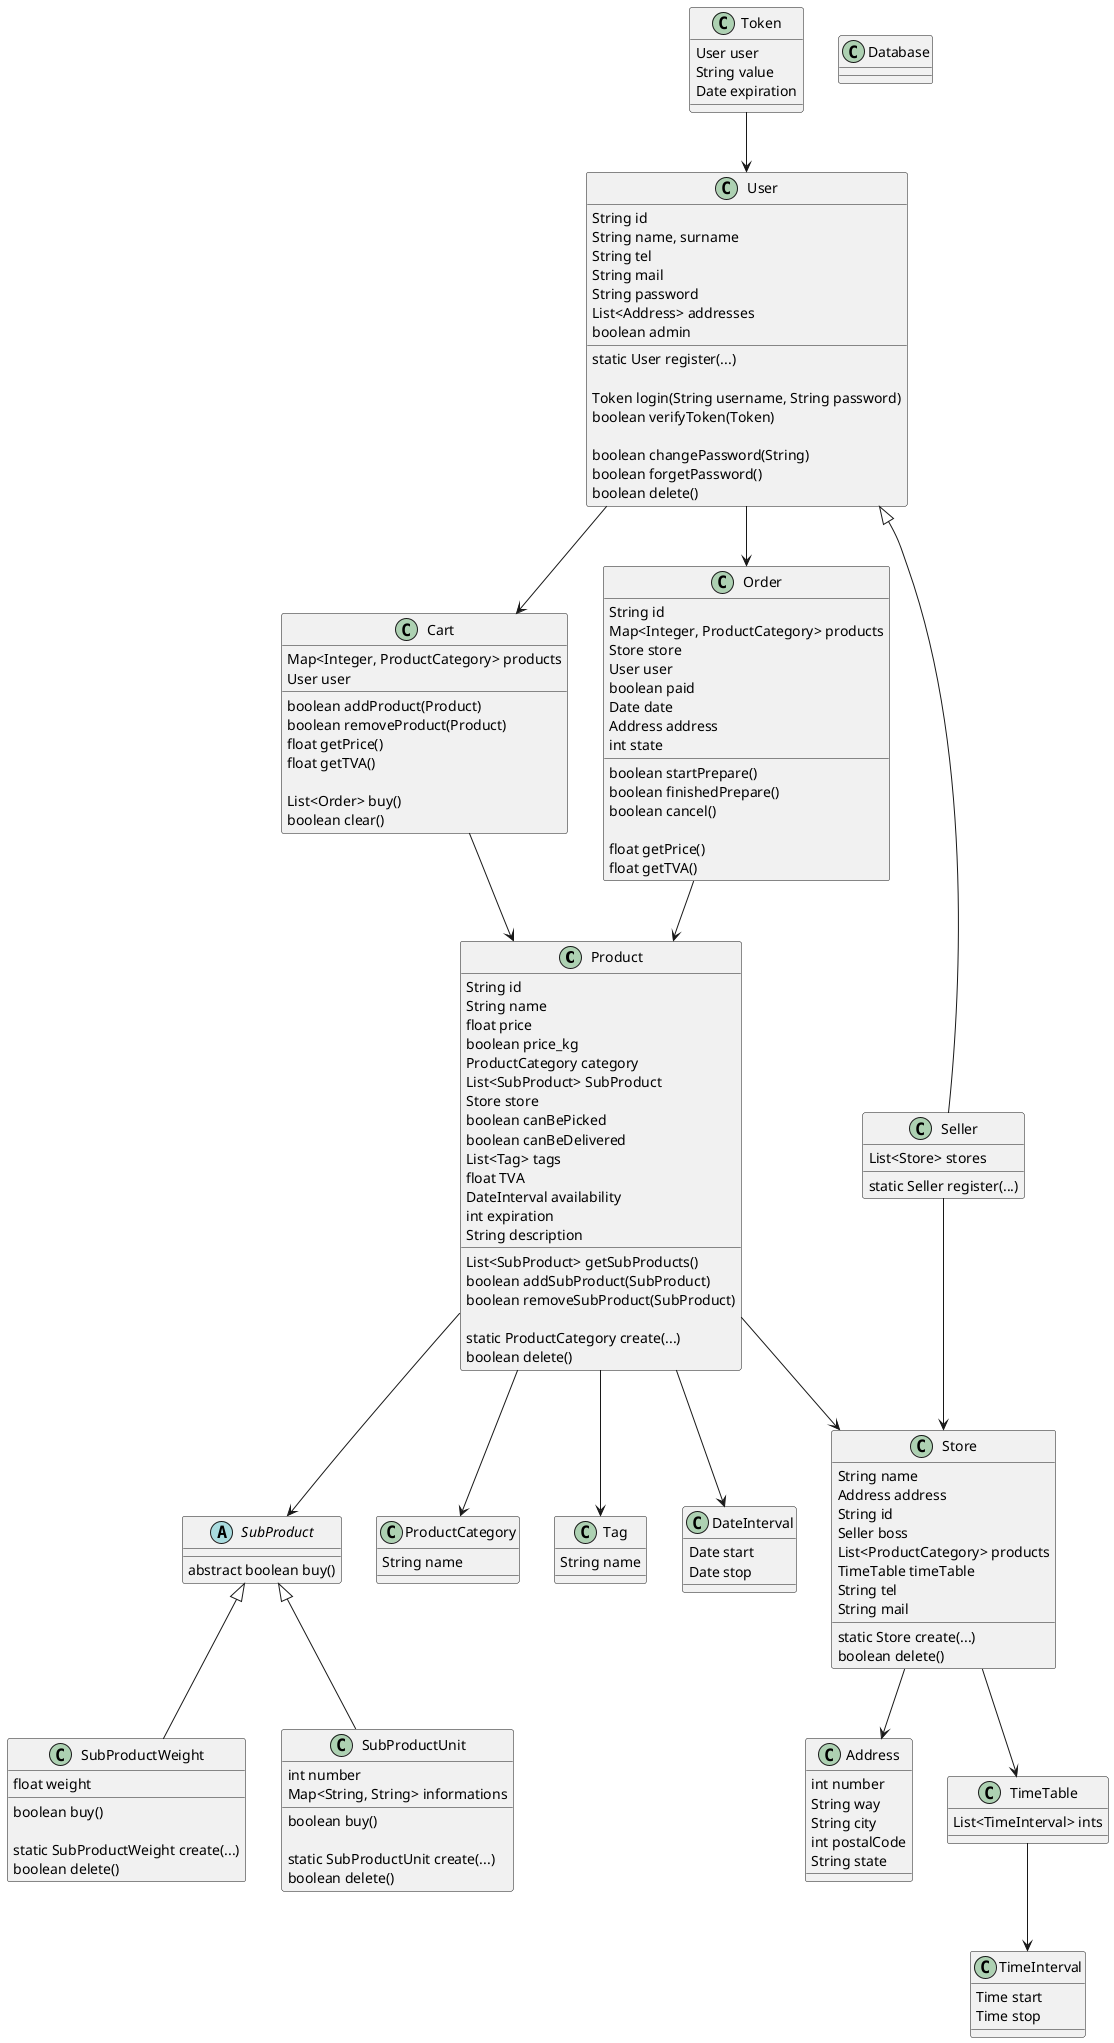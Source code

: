 @startuml

'skinparam linetype ortho

class Product{
    String id
    String name
    float price
    boolean price_kg
    ProductCategory category
    List<SubProduct> SubProduct
    Store store
    boolean canBePicked
    boolean canBeDelivered
    List<Tag> tags
    float TVA
    DateInterval availability
    int expiration
    String description
    List<SubProduct> getSubProducts()
    boolean addSubProduct(SubProduct)
    boolean removeSubProduct(SubProduct)

    static ProductCategory create(...)
    boolean delete()
}
abstract class SubProduct{
    abstract boolean buy()
}
class SubProductWeight extends SubProduct{
    float weight
    boolean buy()

    static SubProductWeight create(...)
    boolean delete()
}
class SubProductUnit extends SubProduct{
    int number
    Map<String, String> informations
    boolean buy()

    static SubProductUnit create(...)
    boolean delete()
}
class Store{
    String name
    Address address
    String id
    Seller boss
    List<ProductCategory> products
    TimeTable timeTable
    String tel
    String mail

    static Store create(...)
    boolean delete()
}
class Cart{
    Map<Integer, ProductCategory> products
    User user
    boolean addProduct(Product)
    boolean removeProduct(Product)
    float getPrice()
    float getTVA()

    List<Order> buy()
    boolean clear()
}
class Order{
    String id
    Map<Integer, ProductCategory> products
    Store store
    User user
    boolean paid
    Date date
    Address address
    int state

    boolean startPrepare()
    boolean finishedPrepare()
    boolean cancel()

    float getPrice()
    float getTVA()
}
class User{
    String id
    String name, surname
    String tel
    String mail
    String password
    List<Address> addresses
    boolean admin

    static User register(...)

    Token login(String username, String password)
    boolean verifyToken(Token)

    boolean changePassword(String)
    boolean forgetPassword()
    boolean delete()
}
class Seller extends User{
    List<Store> stores

    static Seller register(...)
}
class ProductCategory{
    String name
}
class Tag{
    String name
}
class DateInterval{
    Date start
    Date stop
}
class TimeInterval{
    Time start
    Time stop
}
class Database{
    '//TODO
}
class Address{
    int number
    String way
    String city
    int postalCode
    String state
}
class TimeTable{
    List<TimeInterval> ints
}
class Token{
    User user
    String value
    Date expiration
}

Seller      --> Store
Product     --> Store
Product     --> DateInterval
Product     --> Tag
Product     --> SubProduct
Product     --> ProductCategory
Cart        --> Product
Order       --> Product
User        --> Cart
User        --> Order
Token       --> User
Store       --> Address
Store       --> TimeTable
TimeTable   --> TimeInterval

@enduml
